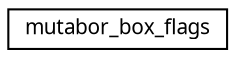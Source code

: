 digraph "Grafische Darstellung der Klassenhierarchie"
{
  edge [fontname="Sans",fontsize="10",labelfontname="Sans",labelfontsize="10"];
  node [fontname="Sans",fontsize="10",shape=record];
  rankdir="LR";
  Node0 [label="mutabor_box_flags",height=0.2,width=0.4,color="black", fillcolor="white", style="filled",URL="$df/da9/structmutabor__box__flags.html"];
}

